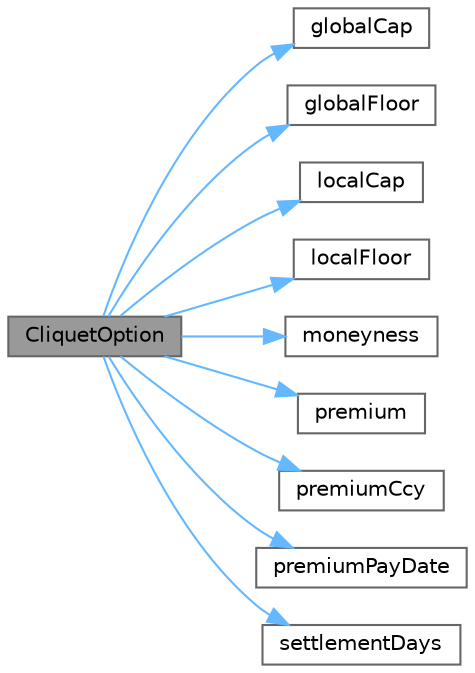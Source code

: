 digraph "CliquetOption"
{
 // INTERACTIVE_SVG=YES
 // LATEX_PDF_SIZE
  bgcolor="transparent";
  edge [fontname=Helvetica,fontsize=10,labelfontname=Helvetica,labelfontsize=10];
  node [fontname=Helvetica,fontsize=10,shape=box,height=0.2,width=0.4];
  rankdir="LR";
  Node1 [label="CliquetOption",height=0.2,width=0.4,color="gray40", fillcolor="grey60", style="filled", fontcolor="black",tooltip="Constructor."];
  Node1 -> Node2 [color="steelblue1",style="solid"];
  Node2 [label="globalCap",height=0.2,width=0.4,color="grey40", fillcolor="white", style="filled",URL="$classore_1_1data_1_1_cliquet_option.html#aea8c8dd32a36b8776f03b81de62ebce1",tooltip=" "];
  Node1 -> Node3 [color="steelblue1",style="solid"];
  Node3 [label="globalFloor",height=0.2,width=0.4,color="grey40", fillcolor="white", style="filled",URL="$classore_1_1data_1_1_cliquet_option.html#a6b3678343b21a163f767b6729d6f8e0f",tooltip=" "];
  Node1 -> Node4 [color="steelblue1",style="solid"];
  Node4 [label="localCap",height=0.2,width=0.4,color="grey40", fillcolor="white", style="filled",URL="$classore_1_1data_1_1_cliquet_option.html#aeefb50a3ac3a718aa3578291a4e02256",tooltip=" "];
  Node1 -> Node5 [color="steelblue1",style="solid"];
  Node5 [label="localFloor",height=0.2,width=0.4,color="grey40", fillcolor="white", style="filled",URL="$classore_1_1data_1_1_cliquet_option.html#ad0096f09c6f0ff1b129d16c233ddab2b",tooltip=" "];
  Node1 -> Node6 [color="steelblue1",style="solid"];
  Node6 [label="moneyness",height=0.2,width=0.4,color="grey40", fillcolor="white", style="filled",URL="$classore_1_1data_1_1_cliquet_option.html#a163477201acae5f243d561ed39cdd666",tooltip=" "];
  Node1 -> Node7 [color="steelblue1",style="solid"];
  Node7 [label="premium",height=0.2,width=0.4,color="grey40", fillcolor="white", style="filled",URL="$classore_1_1data_1_1_cliquet_option.html#a73aea8afc161083f406bcdd76b6afffc",tooltip=" "];
  Node1 -> Node8 [color="steelblue1",style="solid"];
  Node8 [label="premiumCcy",height=0.2,width=0.4,color="grey40", fillcolor="white", style="filled",URL="$classore_1_1data_1_1_cliquet_option.html#abef8dd1955911a5a2d02cdbab8e03a5e",tooltip=" "];
  Node1 -> Node9 [color="steelblue1",style="solid"];
  Node9 [label="premiumPayDate",height=0.2,width=0.4,color="grey40", fillcolor="white", style="filled",URL="$classore_1_1data_1_1_cliquet_option.html#ad9b5229d9d1d6e6fb8d93c6b262ce734",tooltip=" "];
  Node1 -> Node10 [color="steelblue1",style="solid"];
  Node10 [label="settlementDays",height=0.2,width=0.4,color="grey40", fillcolor="white", style="filled",URL="$classore_1_1data_1_1_cliquet_option.html#a154161abc3ac91b3ba8649bf426605a2",tooltip=" "];
}
